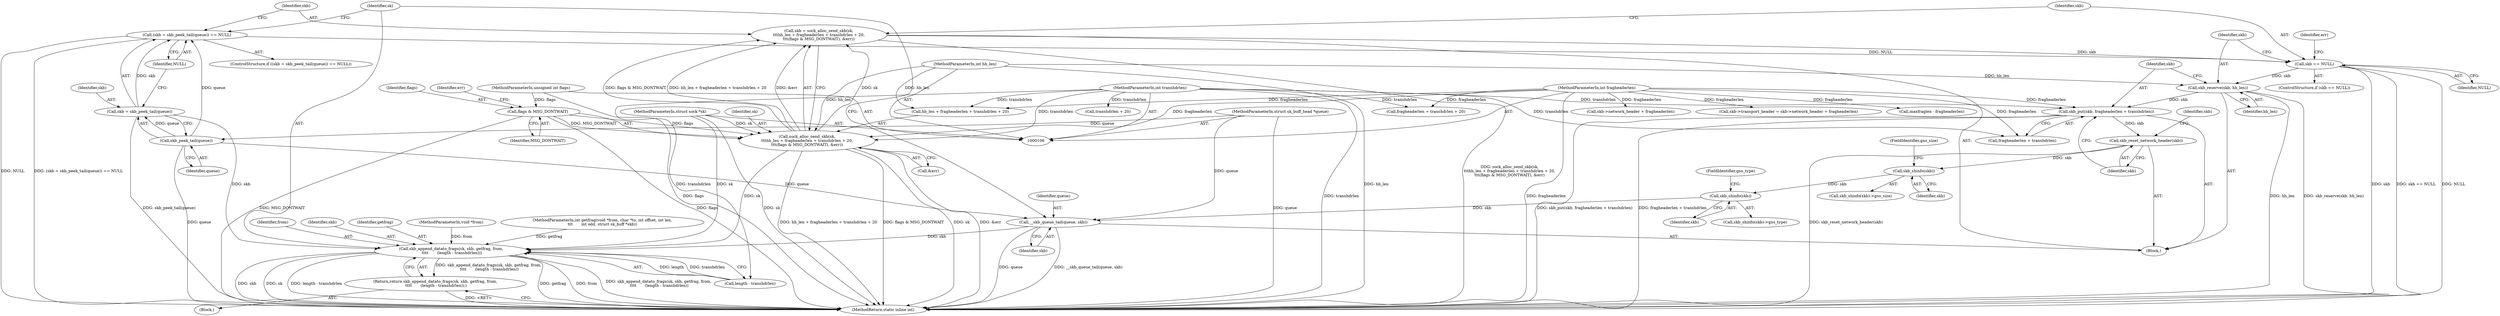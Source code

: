 digraph "1_linux_e93b7d748be887cd7639b113ba7d7ef792a7efb9@pointer" {
"1000153" [label="(Call,skb_put(skb, fragheaderlen + transhdrlen))"];
"1000150" [label="(Call,skb_reserve(skb, hh_len))"];
"1000145" [label="(Call,skb == NULL)"];
"1000128" [label="(Call,skb = sock_alloc_send_skb(sk,\n\t\t\thh_len + fragheaderlen + transhdrlen + 20,\n\t\t\t(flags & MSG_DONTWAIT), &err))"];
"1000130" [label="(Call,sock_alloc_send_skb(sk,\n\t\t\thh_len + fragheaderlen + transhdrlen + 20,\n\t\t\t(flags & MSG_DONTWAIT), &err))"];
"1000107" [label="(MethodParameterIn,struct sock *sk)"];
"1000112" [label="(MethodParameterIn,int hh_len)"];
"1000113" [label="(MethodParameterIn,int fragheaderlen)"];
"1000114" [label="(MethodParameterIn,int transhdrlen)"];
"1000139" [label="(Call,flags & MSG_DONTWAIT)"];
"1000116" [label="(MethodParameterIn,unsigned int flags)"];
"1000121" [label="(Call,(skb = skb_peek_tail(queue)) == NULL)"];
"1000122" [label="(Call,skb = skb_peek_tail(queue))"];
"1000124" [label="(Call,skb_peek_tail(queue))"];
"1000108" [label="(MethodParameterIn,struct sk_buff_head *queue)"];
"1000158" [label="(Call,skb_reset_network_header(skb))"];
"1000181" [label="(Call,skb_shinfo(skb))"];
"1000189" [label="(Call,skb_shinfo(skb))"];
"1000193" [label="(Call,__skb_queue_tail(queue, skb))"];
"1000197" [label="(Call,skb_append_datato_frags(sk, skb, getfrag, from,\n \t\t\t\t       (length - transhdrlen)))"];
"1000196" [label="(Return,return skb_append_datato_frags(sk, skb, getfrag, from,\n \t\t\t\t       (length - transhdrlen));)"];
"1000140" [label="(Identifier,flags)"];
"1000125" [label="(Identifier,queue)"];
"1000110" [label="(MethodParameterIn,void *from)"];
"1000129" [label="(Identifier,skb)"];
"1000154" [label="(Identifier,skb)"];
"1000116" [label="(MethodParameterIn,unsigned int flags)"];
"1000117" [label="(Block,)"];
"1000109" [label="(MethodParameterIn,int getfrag(void *from, char *to, int offset, int len,\n\t\t\t       int odd, struct sk_buff *skb))"];
"1000159" [label="(Identifier,skb)"];
"1000155" [label="(Call,fragheaderlen + transhdrlen)"];
"1000181" [label="(Call,skb_shinfo(skb))"];
"1000128" [label="(Call,skb = sock_alloc_send_skb(sk,\n\t\t\thh_len + fragheaderlen + transhdrlen + 20,\n\t\t\t(flags & MSG_DONTWAIT), &err))"];
"1000136" [label="(Call,transhdrlen + 20)"];
"1000113" [label="(MethodParameterIn,int fragheaderlen)"];
"1000190" [label="(Identifier,skb)"];
"1000147" [label="(Identifier,NULL)"];
"1000139" [label="(Call,flags & MSG_DONTWAIT)"];
"1000112" [label="(MethodParameterIn,int hh_len)"];
"1000142" [label="(Call,&err)"];
"1000189" [label="(Call,skb_shinfo(skb))"];
"1000145" [label="(Call,skb == NULL)"];
"1000130" [label="(Call,sock_alloc_send_skb(sk,\n\t\t\thh_len + fragheaderlen + transhdrlen + 20,\n\t\t\t(flags & MSG_DONTWAIT), &err))"];
"1000127" [label="(Block,)"];
"1000193" [label="(Call,__skb_queue_tail(queue, skb))"];
"1000202" [label="(Call,length - transhdrlen)"];
"1000121" [label="(Call,(skb = skb_peek_tail(queue)) == NULL)"];
"1000183" [label="(FieldIdentifier,gso_size)"];
"1000151" [label="(Identifier,skb)"];
"1000144" [label="(ControlStructure,if (skb == NULL))"];
"1000122" [label="(Call,skb = skb_peek_tail(queue))"];
"1000152" [label="(Identifier,hh_len)"];
"1000188" [label="(Call,skb_shinfo(skb)->gso_type)"];
"1000146" [label="(Identifier,skb)"];
"1000114" [label="(MethodParameterIn,int transhdrlen)"];
"1000153" [label="(Call,skb_put(skb, fragheaderlen + transhdrlen))"];
"1000132" [label="(Call,hh_len + fragheaderlen + transhdrlen + 20)"];
"1000124" [label="(Call,skb_peek_tail(queue))"];
"1000201" [label="(Identifier,from)"];
"1000149" [label="(Identifier,err)"];
"1000197" [label="(Call,skb_append_datato_frags(sk, skb, getfrag, from,\n \t\t\t\t       (length - transhdrlen)))"];
"1000164" [label="(Call,skb->network_header + fragheaderlen)"];
"1000196" [label="(Return,return skb_append_datato_frags(sk, skb, getfrag, from,\n \t\t\t\t       (length - transhdrlen));)"];
"1000160" [label="(Call,skb->transport_header = skb->network_header + fragheaderlen)"];
"1000199" [label="(Identifier,skb)"];
"1000126" [label="(Identifier,NULL)"];
"1000158" [label="(Call,skb_reset_network_header(skb))"];
"1000162" [label="(Identifier,skb)"];
"1000131" [label="(Identifier,sk)"];
"1000182" [label="(Identifier,skb)"];
"1000191" [label="(FieldIdentifier,gso_type)"];
"1000200" [label="(Identifier,getfrag)"];
"1000107" [label="(MethodParameterIn,struct sock *sk)"];
"1000150" [label="(Call,skb_reserve(skb, hh_len))"];
"1000195" [label="(Identifier,skb)"];
"1000120" [label="(ControlStructure,if ((skb = skb_peek_tail(queue)) == NULL))"];
"1000205" [label="(MethodReturn,static inline int)"];
"1000108" [label="(MethodParameterIn,struct sk_buff_head *queue)"];
"1000141" [label="(Identifier,MSG_DONTWAIT)"];
"1000123" [label="(Identifier,skb)"];
"1000180" [label="(Call,skb_shinfo(skb)->gso_size)"];
"1000134" [label="(Call,fragheaderlen + transhdrlen + 20)"];
"1000194" [label="(Identifier,queue)"];
"1000198" [label="(Identifier,sk)"];
"1000143" [label="(Identifier,err)"];
"1000184" [label="(Call,maxfraglen - fragheaderlen)"];
"1000153" -> "1000127"  [label="AST: "];
"1000153" -> "1000155"  [label="CFG: "];
"1000154" -> "1000153"  [label="AST: "];
"1000155" -> "1000153"  [label="AST: "];
"1000159" -> "1000153"  [label="CFG: "];
"1000153" -> "1000205"  [label="DDG: skb_put(skb, fragheaderlen + transhdrlen)"];
"1000153" -> "1000205"  [label="DDG: fragheaderlen + transhdrlen"];
"1000150" -> "1000153"  [label="DDG: skb"];
"1000113" -> "1000153"  [label="DDG: fragheaderlen"];
"1000114" -> "1000153"  [label="DDG: transhdrlen"];
"1000153" -> "1000158"  [label="DDG: skb"];
"1000150" -> "1000127"  [label="AST: "];
"1000150" -> "1000152"  [label="CFG: "];
"1000151" -> "1000150"  [label="AST: "];
"1000152" -> "1000150"  [label="AST: "];
"1000154" -> "1000150"  [label="CFG: "];
"1000150" -> "1000205"  [label="DDG: hh_len"];
"1000150" -> "1000205"  [label="DDG: skb_reserve(skb, hh_len)"];
"1000145" -> "1000150"  [label="DDG: skb"];
"1000112" -> "1000150"  [label="DDG: hh_len"];
"1000145" -> "1000144"  [label="AST: "];
"1000145" -> "1000147"  [label="CFG: "];
"1000146" -> "1000145"  [label="AST: "];
"1000147" -> "1000145"  [label="AST: "];
"1000149" -> "1000145"  [label="CFG: "];
"1000151" -> "1000145"  [label="CFG: "];
"1000145" -> "1000205"  [label="DDG: skb"];
"1000145" -> "1000205"  [label="DDG: skb == NULL"];
"1000145" -> "1000205"  [label="DDG: NULL"];
"1000128" -> "1000145"  [label="DDG: skb"];
"1000121" -> "1000145"  [label="DDG: NULL"];
"1000128" -> "1000127"  [label="AST: "];
"1000128" -> "1000130"  [label="CFG: "];
"1000129" -> "1000128"  [label="AST: "];
"1000130" -> "1000128"  [label="AST: "];
"1000146" -> "1000128"  [label="CFG: "];
"1000128" -> "1000205"  [label="DDG: sock_alloc_send_skb(sk,\n\t\t\thh_len + fragheaderlen + transhdrlen + 20,\n\t\t\t(flags & MSG_DONTWAIT), &err)"];
"1000130" -> "1000128"  [label="DDG: sk"];
"1000130" -> "1000128"  [label="DDG: hh_len + fragheaderlen + transhdrlen + 20"];
"1000130" -> "1000128"  [label="DDG: flags & MSG_DONTWAIT"];
"1000130" -> "1000128"  [label="DDG: &err"];
"1000130" -> "1000142"  [label="CFG: "];
"1000131" -> "1000130"  [label="AST: "];
"1000132" -> "1000130"  [label="AST: "];
"1000139" -> "1000130"  [label="AST: "];
"1000142" -> "1000130"  [label="AST: "];
"1000130" -> "1000205"  [label="DDG: &err"];
"1000130" -> "1000205"  [label="DDG: hh_len + fragheaderlen + transhdrlen + 20"];
"1000130" -> "1000205"  [label="DDG: flags & MSG_DONTWAIT"];
"1000130" -> "1000205"  [label="DDG: sk"];
"1000107" -> "1000130"  [label="DDG: sk"];
"1000112" -> "1000130"  [label="DDG: hh_len"];
"1000113" -> "1000130"  [label="DDG: fragheaderlen"];
"1000114" -> "1000130"  [label="DDG: transhdrlen"];
"1000139" -> "1000130"  [label="DDG: flags"];
"1000139" -> "1000130"  [label="DDG: MSG_DONTWAIT"];
"1000130" -> "1000197"  [label="DDG: sk"];
"1000107" -> "1000106"  [label="AST: "];
"1000107" -> "1000205"  [label="DDG: sk"];
"1000107" -> "1000197"  [label="DDG: sk"];
"1000112" -> "1000106"  [label="AST: "];
"1000112" -> "1000205"  [label="DDG: hh_len"];
"1000112" -> "1000132"  [label="DDG: hh_len"];
"1000113" -> "1000106"  [label="AST: "];
"1000113" -> "1000205"  [label="DDG: fragheaderlen"];
"1000113" -> "1000132"  [label="DDG: fragheaderlen"];
"1000113" -> "1000134"  [label="DDG: fragheaderlen"];
"1000113" -> "1000155"  [label="DDG: fragheaderlen"];
"1000113" -> "1000160"  [label="DDG: fragheaderlen"];
"1000113" -> "1000164"  [label="DDG: fragheaderlen"];
"1000113" -> "1000184"  [label="DDG: fragheaderlen"];
"1000114" -> "1000106"  [label="AST: "];
"1000114" -> "1000205"  [label="DDG: transhdrlen"];
"1000114" -> "1000132"  [label="DDG: transhdrlen"];
"1000114" -> "1000134"  [label="DDG: transhdrlen"];
"1000114" -> "1000136"  [label="DDG: transhdrlen"];
"1000114" -> "1000155"  [label="DDG: transhdrlen"];
"1000114" -> "1000202"  [label="DDG: transhdrlen"];
"1000139" -> "1000141"  [label="CFG: "];
"1000140" -> "1000139"  [label="AST: "];
"1000141" -> "1000139"  [label="AST: "];
"1000143" -> "1000139"  [label="CFG: "];
"1000139" -> "1000205"  [label="DDG: MSG_DONTWAIT"];
"1000139" -> "1000205"  [label="DDG: flags"];
"1000116" -> "1000139"  [label="DDG: flags"];
"1000116" -> "1000106"  [label="AST: "];
"1000116" -> "1000205"  [label="DDG: flags"];
"1000121" -> "1000120"  [label="AST: "];
"1000121" -> "1000126"  [label="CFG: "];
"1000122" -> "1000121"  [label="AST: "];
"1000126" -> "1000121"  [label="AST: "];
"1000129" -> "1000121"  [label="CFG: "];
"1000198" -> "1000121"  [label="CFG: "];
"1000121" -> "1000205"  [label="DDG: NULL"];
"1000121" -> "1000205"  [label="DDG: (skb = skb_peek_tail(queue)) == NULL"];
"1000122" -> "1000121"  [label="DDG: skb"];
"1000124" -> "1000121"  [label="DDG: queue"];
"1000122" -> "1000124"  [label="CFG: "];
"1000123" -> "1000122"  [label="AST: "];
"1000124" -> "1000122"  [label="AST: "];
"1000126" -> "1000122"  [label="CFG: "];
"1000122" -> "1000205"  [label="DDG: skb_peek_tail(queue)"];
"1000124" -> "1000122"  [label="DDG: queue"];
"1000122" -> "1000197"  [label="DDG: skb"];
"1000124" -> "1000125"  [label="CFG: "];
"1000125" -> "1000124"  [label="AST: "];
"1000124" -> "1000205"  [label="DDG: queue"];
"1000108" -> "1000124"  [label="DDG: queue"];
"1000124" -> "1000193"  [label="DDG: queue"];
"1000108" -> "1000106"  [label="AST: "];
"1000108" -> "1000205"  [label="DDG: queue"];
"1000108" -> "1000193"  [label="DDG: queue"];
"1000158" -> "1000127"  [label="AST: "];
"1000158" -> "1000159"  [label="CFG: "];
"1000159" -> "1000158"  [label="AST: "];
"1000162" -> "1000158"  [label="CFG: "];
"1000158" -> "1000205"  [label="DDG: skb_reset_network_header(skb)"];
"1000158" -> "1000181"  [label="DDG: skb"];
"1000181" -> "1000180"  [label="AST: "];
"1000181" -> "1000182"  [label="CFG: "];
"1000182" -> "1000181"  [label="AST: "];
"1000183" -> "1000181"  [label="CFG: "];
"1000181" -> "1000189"  [label="DDG: skb"];
"1000189" -> "1000188"  [label="AST: "];
"1000189" -> "1000190"  [label="CFG: "];
"1000190" -> "1000189"  [label="AST: "];
"1000191" -> "1000189"  [label="CFG: "];
"1000189" -> "1000193"  [label="DDG: skb"];
"1000193" -> "1000127"  [label="AST: "];
"1000193" -> "1000195"  [label="CFG: "];
"1000194" -> "1000193"  [label="AST: "];
"1000195" -> "1000193"  [label="AST: "];
"1000198" -> "1000193"  [label="CFG: "];
"1000193" -> "1000205"  [label="DDG: queue"];
"1000193" -> "1000205"  [label="DDG: __skb_queue_tail(queue, skb)"];
"1000193" -> "1000197"  [label="DDG: skb"];
"1000197" -> "1000196"  [label="AST: "];
"1000197" -> "1000202"  [label="CFG: "];
"1000198" -> "1000197"  [label="AST: "];
"1000199" -> "1000197"  [label="AST: "];
"1000200" -> "1000197"  [label="AST: "];
"1000201" -> "1000197"  [label="AST: "];
"1000202" -> "1000197"  [label="AST: "];
"1000196" -> "1000197"  [label="CFG: "];
"1000197" -> "1000205"  [label="DDG: getfrag"];
"1000197" -> "1000205"  [label="DDG: from"];
"1000197" -> "1000205"  [label="DDG: skb_append_datato_frags(sk, skb, getfrag, from,\n \t\t\t\t       (length - transhdrlen))"];
"1000197" -> "1000205"  [label="DDG: skb"];
"1000197" -> "1000205"  [label="DDG: sk"];
"1000197" -> "1000205"  [label="DDG: length - transhdrlen"];
"1000197" -> "1000196"  [label="DDG: skb_append_datato_frags(sk, skb, getfrag, from,\n \t\t\t\t       (length - transhdrlen))"];
"1000109" -> "1000197"  [label="DDG: getfrag"];
"1000110" -> "1000197"  [label="DDG: from"];
"1000202" -> "1000197"  [label="DDG: length"];
"1000202" -> "1000197"  [label="DDG: transhdrlen"];
"1000196" -> "1000117"  [label="AST: "];
"1000205" -> "1000196"  [label="CFG: "];
"1000196" -> "1000205"  [label="DDG: <RET>"];
}
